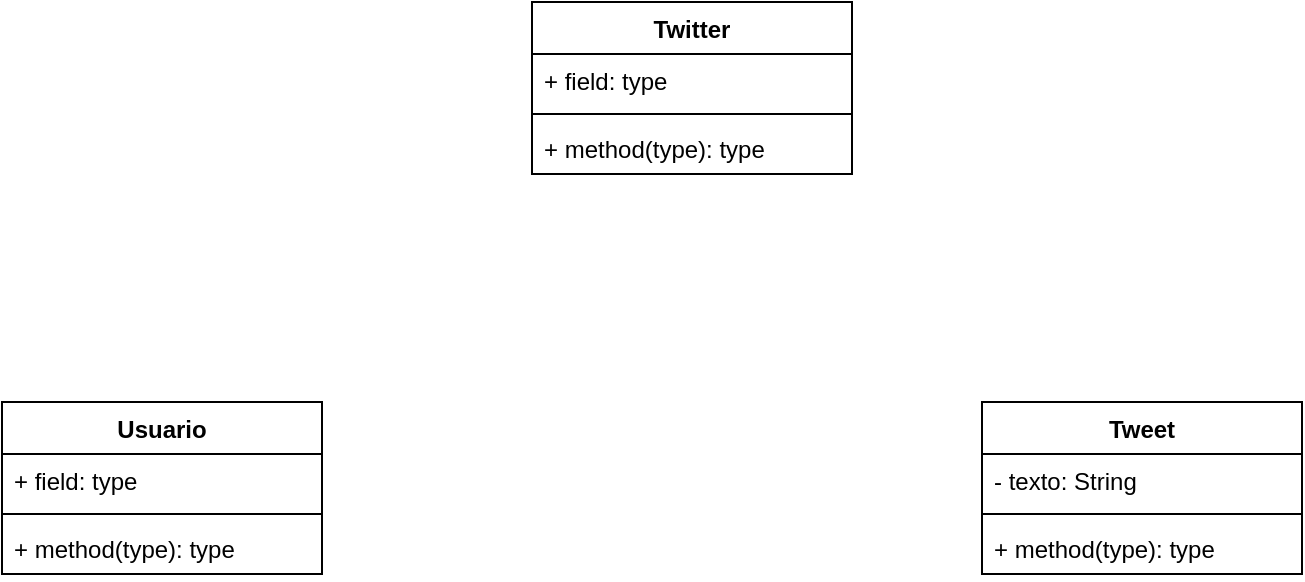 <mxfile version="21.0.10" type="github">
  <diagram name="Página-1" id="wlAQ2ZE5-KceXvDOLKsL">
    <mxGraphModel dx="2320" dy="673" grid="1" gridSize="10" guides="1" tooltips="1" connect="1" arrows="1" fold="1" page="1" pageScale="1" pageWidth="1169" pageHeight="827" math="0" shadow="0">
      <root>
        <mxCell id="0" />
        <mxCell id="1" parent="0" />
        <mxCell id="pJQenBrKbB63pJztm58h-1" value="Tweet" style="swimlane;fontStyle=1;align=center;verticalAlign=top;childLayout=stackLayout;horizontal=1;startSize=26;horizontalStack=0;resizeParent=1;resizeParentMax=0;resizeLast=0;collapsible=1;marginBottom=0;whiteSpace=wrap;html=1;" vertex="1" parent="1">
          <mxGeometry x="730" y="280" width="160" height="86" as="geometry" />
        </mxCell>
        <mxCell id="pJQenBrKbB63pJztm58h-2" value="- texto: String" style="text;strokeColor=none;fillColor=none;align=left;verticalAlign=top;spacingLeft=4;spacingRight=4;overflow=hidden;rotatable=0;points=[[0,0.5],[1,0.5]];portConstraint=eastwest;whiteSpace=wrap;html=1;" vertex="1" parent="pJQenBrKbB63pJztm58h-1">
          <mxGeometry y="26" width="160" height="26" as="geometry" />
        </mxCell>
        <mxCell id="pJQenBrKbB63pJztm58h-3" value="" style="line;strokeWidth=1;fillColor=none;align=left;verticalAlign=middle;spacingTop=-1;spacingLeft=3;spacingRight=3;rotatable=0;labelPosition=right;points=[];portConstraint=eastwest;strokeColor=inherit;" vertex="1" parent="pJQenBrKbB63pJztm58h-1">
          <mxGeometry y="52" width="160" height="8" as="geometry" />
        </mxCell>
        <mxCell id="pJQenBrKbB63pJztm58h-4" value="+ method(type): type" style="text;strokeColor=none;fillColor=none;align=left;verticalAlign=top;spacingLeft=4;spacingRight=4;overflow=hidden;rotatable=0;points=[[0,0.5],[1,0.5]];portConstraint=eastwest;whiteSpace=wrap;html=1;" vertex="1" parent="pJQenBrKbB63pJztm58h-1">
          <mxGeometry y="60" width="160" height="26" as="geometry" />
        </mxCell>
        <mxCell id="pJQenBrKbB63pJztm58h-5" value="Usuario" style="swimlane;fontStyle=1;align=center;verticalAlign=top;childLayout=stackLayout;horizontal=1;startSize=26;horizontalStack=0;resizeParent=1;resizeParentMax=0;resizeLast=0;collapsible=1;marginBottom=0;whiteSpace=wrap;html=1;" vertex="1" parent="1">
          <mxGeometry x="240" y="280" width="160" height="86" as="geometry" />
        </mxCell>
        <mxCell id="pJQenBrKbB63pJztm58h-6" value="+ field: type" style="text;strokeColor=none;fillColor=none;align=left;verticalAlign=top;spacingLeft=4;spacingRight=4;overflow=hidden;rotatable=0;points=[[0,0.5],[1,0.5]];portConstraint=eastwest;whiteSpace=wrap;html=1;" vertex="1" parent="pJQenBrKbB63pJztm58h-5">
          <mxGeometry y="26" width="160" height="26" as="geometry" />
        </mxCell>
        <mxCell id="pJQenBrKbB63pJztm58h-7" value="" style="line;strokeWidth=1;fillColor=none;align=left;verticalAlign=middle;spacingTop=-1;spacingLeft=3;spacingRight=3;rotatable=0;labelPosition=right;points=[];portConstraint=eastwest;strokeColor=inherit;" vertex="1" parent="pJQenBrKbB63pJztm58h-5">
          <mxGeometry y="52" width="160" height="8" as="geometry" />
        </mxCell>
        <mxCell id="pJQenBrKbB63pJztm58h-8" value="+ method(type): type" style="text;strokeColor=none;fillColor=none;align=left;verticalAlign=top;spacingLeft=4;spacingRight=4;overflow=hidden;rotatable=0;points=[[0,0.5],[1,0.5]];portConstraint=eastwest;whiteSpace=wrap;html=1;" vertex="1" parent="pJQenBrKbB63pJztm58h-5">
          <mxGeometry y="60" width="160" height="26" as="geometry" />
        </mxCell>
        <mxCell id="pJQenBrKbB63pJztm58h-9" value="Twitter" style="swimlane;fontStyle=1;align=center;verticalAlign=top;childLayout=stackLayout;horizontal=1;startSize=26;horizontalStack=0;resizeParent=1;resizeParentMax=0;resizeLast=0;collapsible=1;marginBottom=0;whiteSpace=wrap;html=1;" vertex="1" parent="1">
          <mxGeometry x="505" y="80" width="160" height="86" as="geometry" />
        </mxCell>
        <mxCell id="pJQenBrKbB63pJztm58h-10" value="+ field: type" style="text;strokeColor=none;fillColor=none;align=left;verticalAlign=top;spacingLeft=4;spacingRight=4;overflow=hidden;rotatable=0;points=[[0,0.5],[1,0.5]];portConstraint=eastwest;whiteSpace=wrap;html=1;" vertex="1" parent="pJQenBrKbB63pJztm58h-9">
          <mxGeometry y="26" width="160" height="26" as="geometry" />
        </mxCell>
        <mxCell id="pJQenBrKbB63pJztm58h-11" value="" style="line;strokeWidth=1;fillColor=none;align=left;verticalAlign=middle;spacingTop=-1;spacingLeft=3;spacingRight=3;rotatable=0;labelPosition=right;points=[];portConstraint=eastwest;strokeColor=inherit;" vertex="1" parent="pJQenBrKbB63pJztm58h-9">
          <mxGeometry y="52" width="160" height="8" as="geometry" />
        </mxCell>
        <mxCell id="pJQenBrKbB63pJztm58h-12" value="+ method(type): type" style="text;strokeColor=none;fillColor=none;align=left;verticalAlign=top;spacingLeft=4;spacingRight=4;overflow=hidden;rotatable=0;points=[[0,0.5],[1,0.5]];portConstraint=eastwest;whiteSpace=wrap;html=1;" vertex="1" parent="pJQenBrKbB63pJztm58h-9">
          <mxGeometry y="60" width="160" height="26" as="geometry" />
        </mxCell>
      </root>
    </mxGraphModel>
  </diagram>
</mxfile>
